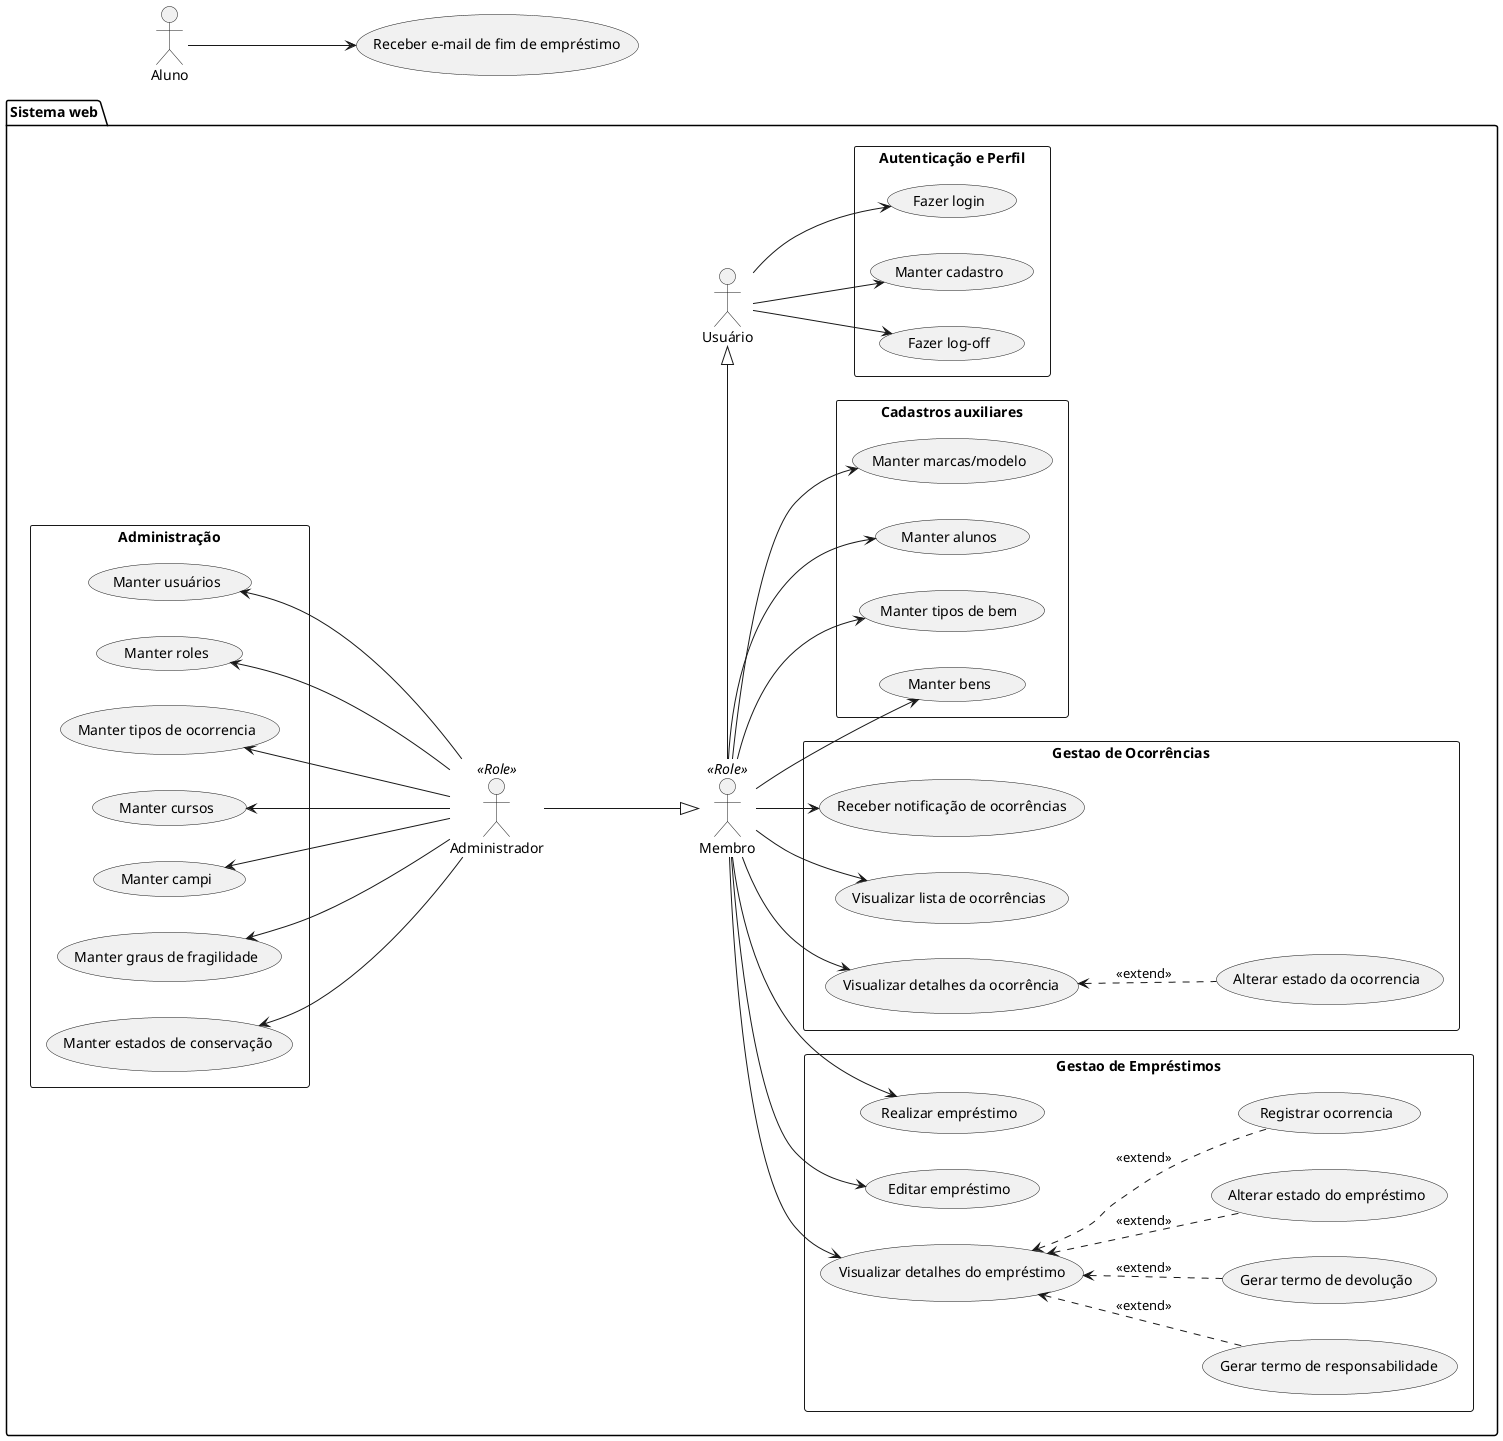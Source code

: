 @startuml usecases
  left to right direction

  package "Sistema web" {
    :Usuário: as user
    :Membro: as membro <<Role>>
    :Administrador: as admin <<Role>>

    /' Usuário '/
    rectangle "Autenticação e Perfil" {
        user -r-> (Fazer login)
        user --> (Fazer log-off)
        user --> (Manter cadastro)
    }

    /' Membro '/
    membro -r-|> user
    rectangle "Gestao de Empréstimos" {
        "Visualizar detalhes do empréstimo" as (empdetail)
        membro --> empdetail
        membro --> (Editar empréstimo)
        membro --> (Realizar empréstimo)
        empdetail <.. (Gerar termo de responsabilidade) : <<extend>>
        empdetail <.. (Gerar termo de devolução) : <<extend>>
        empdetail <.. (Alterar estado do empréstimo) : <<extend>>
        empdetail <.. (Registrar ocorrencia) : <<extend>>
    }

    rectangle "Gestao de Ocorrências" {
        "Visualizar detalhes da ocorrência" as (occdetail)
        membro --> (Visualizar lista de ocorrências)
        membro --> occdetail
        membro --> (Receber notificação de ocorrências)
        occdetail <.. (Alterar estado da ocorrencia) : <<extend>>
    }

    rectangle "Cadastros auxiliares" {
        membro --> (Manter bens)
        membro --> (Manter tipos de bem)
        membro --> (Manter alunos)
        membro --> (Manter marcas/modelo)
    }


    /' Administrador '/
    rectangle "Administração" {
        admin -d-|> membro
        admin -u-> (Manter usuários)
        admin -u-> (Manter roles)
        admin -u-> (Manter tipos de ocorrencia)
        admin -u-> (Manter cursos)
        admin -u-> (Manter campi)
        admin -u-> (Manter graus de fragilidade)
        admin -u-> (Manter estados de conservação)
    }
  }

  :Aluno: as aluno
  aluno --> (Receber e-mail de fim de empréstimo)
@enduml

